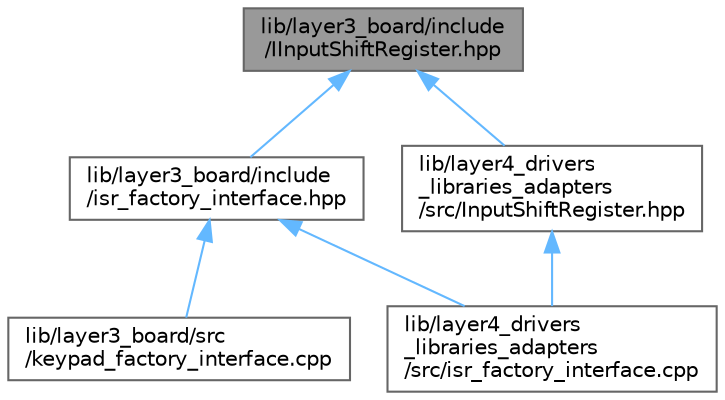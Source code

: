 digraph "lib/layer3_board/include/IInputShiftRegister.hpp"
{
 // LATEX_PDF_SIZE
  bgcolor="transparent";
  edge [fontname=Helvetica,fontsize=10,labelfontname=Helvetica,labelfontsize=10];
  node [fontname=Helvetica,fontsize=10,shape=box,height=0.2,width=0.4];
  Node1 [id="Node000001",label="lib/layer3_board/include\l/IInputShiftRegister.hpp",height=0.2,width=0.4,color="gray40", fillcolor="grey60", style="filled", fontcolor="black",tooltip=" "];
  Node1 -> Node2 [id="edge1_Node000001_Node000002",dir="back",color="steelblue1",style="solid",tooltip=" "];
  Node2 [id="Node000002",label="lib/layer3_board/include\l/isr_factory_interface.hpp",height=0.2,width=0.4,color="grey40", fillcolor="white", style="filled",URL="$isr__factory__interface_8hpp.xhtml",tooltip=" "];
  Node2 -> Node3 [id="edge2_Node000002_Node000003",dir="back",color="steelblue1",style="solid",tooltip=" "];
  Node3 [id="Node000003",label="lib/layer3_board/src\l/keypad_factory_interface.cpp",height=0.2,width=0.4,color="grey40", fillcolor="white", style="filled",URL="$keypad__factory__interface_8cpp.xhtml",tooltip=" "];
  Node2 -> Node4 [id="edge3_Node000002_Node000004",dir="back",color="steelblue1",style="solid",tooltip=" "];
  Node4 [id="Node000004",label="lib/layer4_drivers\l_libraries_adapters\l/src/isr_factory_interface.cpp",height=0.2,width=0.4,color="grey40", fillcolor="white", style="filled",URL="$isr__factory__interface_8cpp.xhtml",tooltip=" "];
  Node1 -> Node5 [id="edge4_Node000001_Node000005",dir="back",color="steelblue1",style="solid",tooltip=" "];
  Node5 [id="Node000005",label="lib/layer4_drivers\l_libraries_adapters\l/src/InputShiftRegister.hpp",height=0.2,width=0.4,color="grey40", fillcolor="white", style="filled",URL="$InputShiftRegister_8hpp.xhtml",tooltip=" "];
  Node5 -> Node4 [id="edge5_Node000005_Node000004",dir="back",color="steelblue1",style="solid",tooltip=" "];
}
